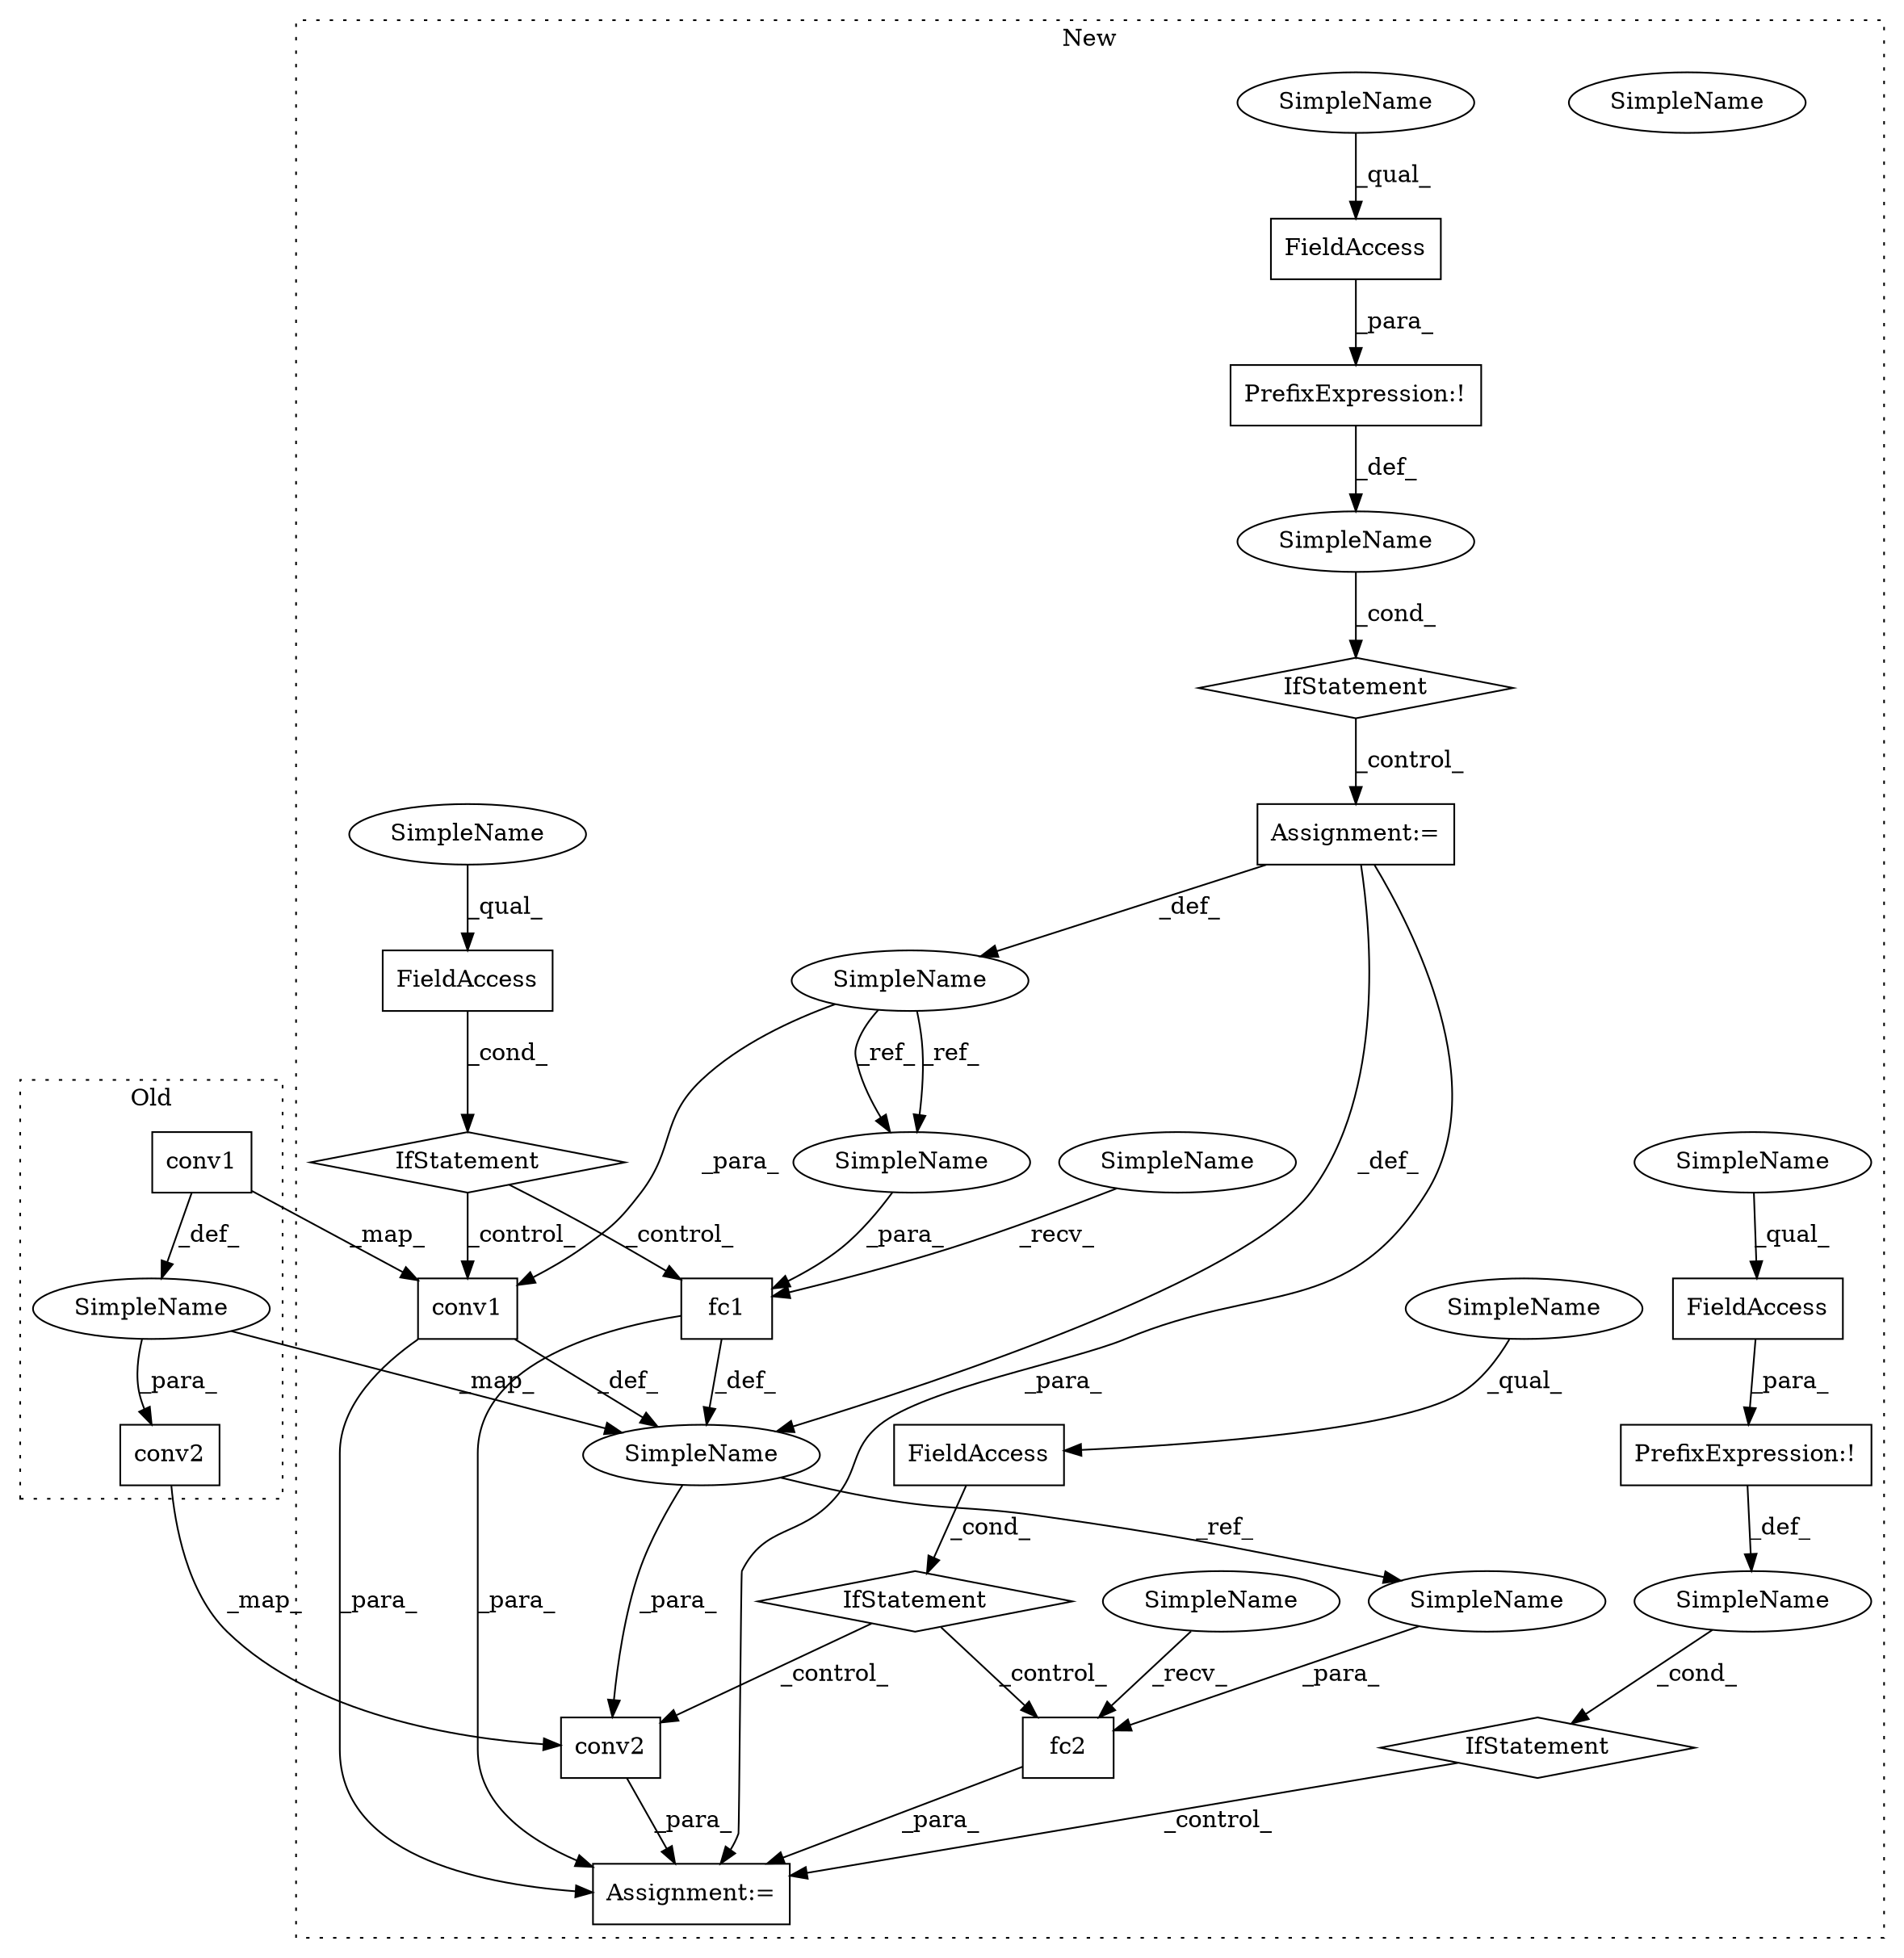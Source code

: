 digraph G {
subgraph cluster0 {
1 [label="conv1" a="32" s="13999,14006" l="6,1" shape="box"];
3 [label="conv2" a="32" s="14041,14048" l="6,1" shape="box"];
8 [label="SimpleName" a="42" s="14013" l="1" shape="ellipse"];
label = "Old";
style="dotted";
}
subgraph cluster1 {
2 [label="conv1" a="32" s="14387,14394" l="6,1" shape="box"];
4 [label="conv2" a="32" s="14461,14468" l="6,1" shape="box"];
5 [label="fc1" a="32" s="14403,14408" l="4,1" shape="box"];
6 [label="fc2" a="32" s="14477,14482" l="4,1" shape="box"];
7 [label="SimpleName" a="42" s="14416" l="1" shape="ellipse"];
9 [label="FieldAccess" a="22" s="14440" l="13" shape="box"];
10 [label="FieldAccess" a="22" s="14518" l="13" shape="box"];
11 [label="PrefixExpression:!" a="38" s="14517" l="1" shape="box"];
12 [label="FieldAccess" a="22" s="14366" l="13" shape="box"];
13 [label="FieldAccess" a="22" s="14314" l="13" shape="box"];
14 [label="IfStatement" a="25" s="14379" l="3" shape="diamond"];
15 [label="Assignment:=" a="7" s="14542" l="1" shape="box"];
16 [label="SimpleName" a="42" s="" l="" shape="ellipse"];
17 [label="IfStatement" a="25" s="14513,14531" l="4,2" shape="diamond"];
18 [label="PrefixExpression:!" a="38" s="14313" l="1" shape="box"];
19 [label="IfStatement" a="25" s="14453" l="3" shape="diamond"];
20 [label="SimpleName" a="42" s="14337" l="1" shape="ellipse"];
21 [label="IfStatement" a="25" s="14309,14327" l="4,2" shape="diamond"];
22 [label="SimpleName" a="42" s="" l="" shape="ellipse"];
23 [label="Assignment:=" a="7" s="14338" l="1" shape="box"];
24 [label="SimpleName" a="42" s="14481" l="1" shape="ellipse"];
25 [label="SimpleName" a="42" s="14407" l="1" shape="ellipse"];
26 [label="SimpleName" a="42" s="14366" l="4" shape="ellipse"];
27 [label="SimpleName" a="42" s="14472" l="4" shape="ellipse"];
28 [label="SimpleName" a="42" s="14518" l="4" shape="ellipse"];
29 [label="SimpleName" a="42" s="14398" l="4" shape="ellipse"];
30 [label="SimpleName" a="42" s="14314" l="4" shape="ellipse"];
31 [label="SimpleName" a="42" s="14440" l="4" shape="ellipse"];
32 [label="SimpleName" a="42" s="14407" l="1" shape="ellipse"];
label = "New";
style="dotted";
}
1 -> 8 [label="_def_"];
1 -> 2 [label="_map_"];
2 -> 7 [label="_def_"];
2 -> 15 [label="_para_"];
3 -> 4 [label="_map_"];
4 -> 15 [label="_para_"];
5 -> 15 [label="_para_"];
5 -> 7 [label="_def_"];
6 -> 15 [label="_para_"];
7 -> 4 [label="_para_"];
7 -> 24 [label="_ref_"];
8 -> 7 [label="_map_"];
8 -> 3 [label="_para_"];
9 -> 19 [label="_cond_"];
10 -> 11 [label="_para_"];
11 -> 16 [label="_def_"];
12 -> 14 [label="_cond_"];
13 -> 18 [label="_para_"];
14 -> 5 [label="_control_"];
14 -> 2 [label="_control_"];
16 -> 17 [label="_cond_"];
17 -> 15 [label="_control_"];
18 -> 22 [label="_def_"];
19 -> 4 [label="_control_"];
19 -> 6 [label="_control_"];
20 -> 2 [label="_para_"];
20 -> 32 [label="_ref_"];
20 -> 32 [label="_ref_"];
21 -> 23 [label="_control_"];
22 -> 21 [label="_cond_"];
23 -> 15 [label="_para_"];
23 -> 7 [label="_def_"];
23 -> 20 [label="_def_"];
24 -> 6 [label="_para_"];
26 -> 12 [label="_qual_"];
27 -> 6 [label="_recv_"];
28 -> 10 [label="_qual_"];
29 -> 5 [label="_recv_"];
30 -> 13 [label="_qual_"];
31 -> 9 [label="_qual_"];
32 -> 5 [label="_para_"];
}